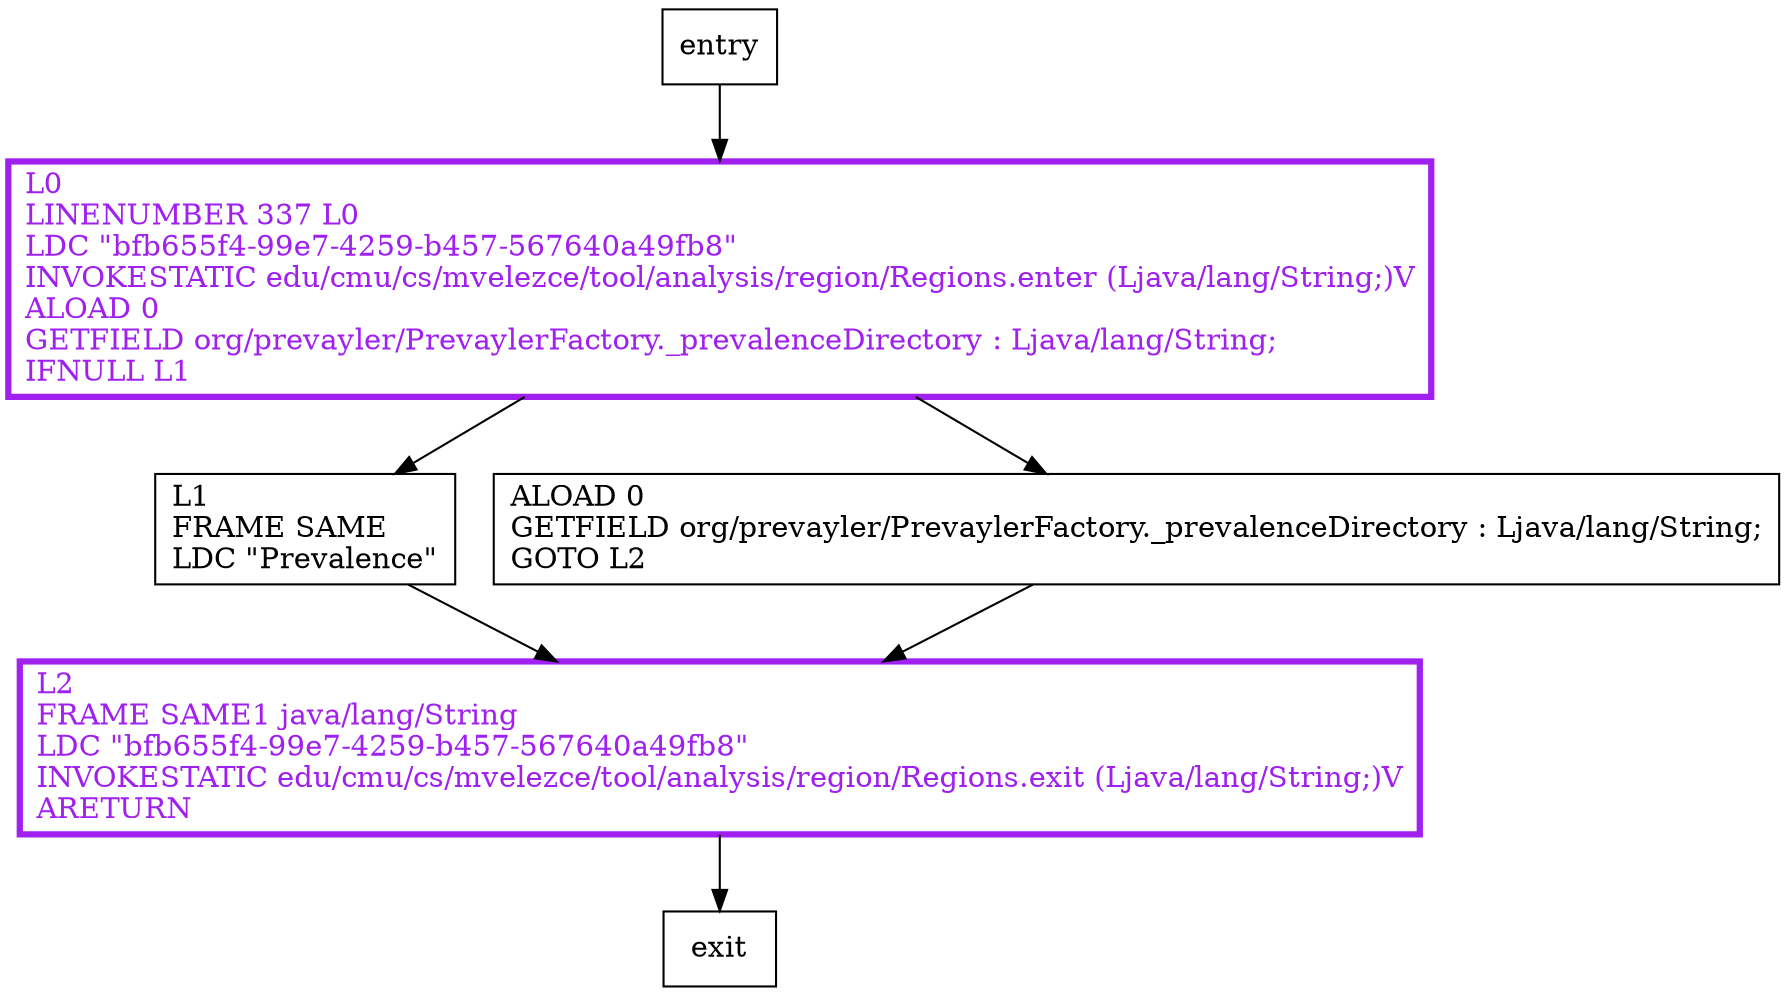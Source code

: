 digraph prevalenceDirectory {
node [shape=record];
103140251 [label="L1\lFRAME SAME\lLDC \"Prevalence\"\l"];
1773634538 [label="ALOAD 0\lGETFIELD org/prevayler/PrevaylerFactory._prevalenceDirectory : Ljava/lang/String;\lGOTO L2\l"];
916237775 [label="L0\lLINENUMBER 337 L0\lLDC \"bfb655f4-99e7-4259-b457-567640a49fb8\"\lINVOKESTATIC edu/cmu/cs/mvelezce/tool/analysis/region/Regions.enter (Ljava/lang/String;)V\lALOAD 0\lGETFIELD org/prevayler/PrevaylerFactory._prevalenceDirectory : Ljava/lang/String;\lIFNULL L1\l"];
1081489803 [label="L2\lFRAME SAME1 java/lang/String\lLDC \"bfb655f4-99e7-4259-b457-567640a49fb8\"\lINVOKESTATIC edu/cmu/cs/mvelezce/tool/analysis/region/Regions.exit (Ljava/lang/String;)V\lARETURN\l"];
entry;
exit;
entry -> 916237775;
103140251 -> 1081489803;
1773634538 -> 1081489803;
916237775 -> 103140251;
916237775 -> 1773634538;
1081489803 -> exit;
916237775[fontcolor="purple", penwidth=3, color="purple"];
1081489803[fontcolor="purple", penwidth=3, color="purple"];
}
